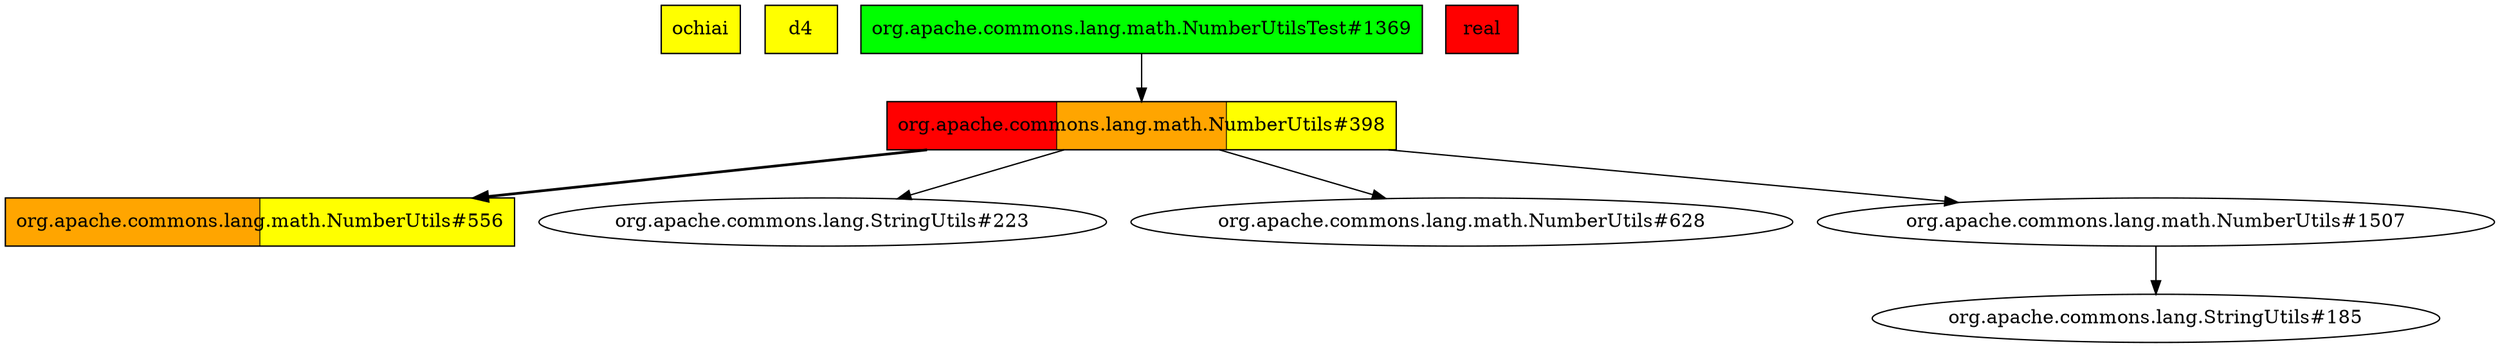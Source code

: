 digraph enhanced {
	"ochiai" [style=striped shape=box fillcolor="yellow"];
	"d4" [style=striped shape=box fillcolor="yellow"];
	"org.apache.commons.lang.math.NumberUtils#556" [style=striped shape=box fillcolor="orange:yellow"];
	"org.apache.commons.lang.math.NumberUtilsTest#1369" [style=striped shape=box fillcolor="green"];
	"real" [style=striped shape=box fillcolor="red"];
	"org.apache.commons.lang.math.NumberUtils#398" [style=striped shape=box fillcolor="red:orange:yellow"];
	"org.apache.commons.lang.math.NumberUtils#398" -> "org.apache.commons.lang.math.NumberUtils#556" [style=bold];
	"org.apache.commons.lang.math.NumberUtils#398" -> "org.apache.commons.lang.StringUtils#223";
	"org.apache.commons.lang.math.NumberUtils#398" -> "org.apache.commons.lang.math.NumberUtils#628";
	"org.apache.commons.lang.math.NumberUtils#1507" -> "org.apache.commons.lang.StringUtils#185";
	"org.apache.commons.lang.math.NumberUtils#398" -> "org.apache.commons.lang.math.NumberUtils#1507";
	"org.apache.commons.lang.math.NumberUtilsTest#1369" -> "org.apache.commons.lang.math.NumberUtils#398";
}
